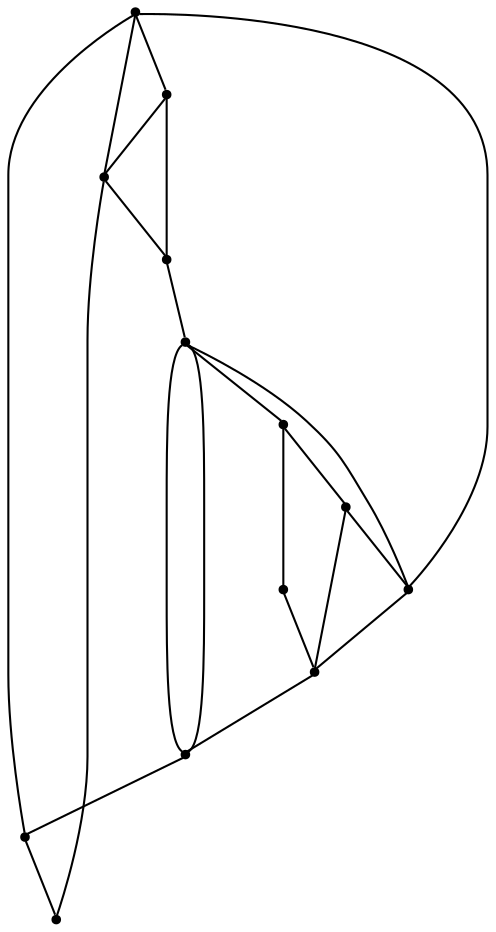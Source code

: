 graph {
  node [shape=point,comment="{\"directed\":false,\"doi\":\"10.1007/978-3-642-00219-9_13\",\"figure\":\"1\"}"]

  v0 [pos="1314.064644747002,780.5926596190266"]
  v1 [pos="1141.0936742383378,958.0822232546503"]
  v2 [pos="1233.9843170166014,684.6535834323553"]
  v3 [pos="1472.6207685721936,786.9893499414402"]
  v4 [pos="1390.9405962921853,905.3156974312305"]
  v5 [pos="1402.1509819563043,718.2324975429434"]
  v6 [pos="1256.4071879897006,956.4829446717017"]
  v7 [pos="1272.4232789860214,879.7328370278809"]
  v8 [pos="1173.1244564677393,801.3793803110542"]
  v9 [pos="1094.64732423531,708.6373348565088"]
  v10 [pos="1007.3115676465885,927.0875615188844"]
  v11 [pos="1115.466999710438,854.1485349926356"]
  v12 [pos="1000.1541858406954,806.1769616542716"]

  v12 -- v9 [id="-4",pos="1000.1541858406954,806.1769616542716 1094.64732423531,708.6373348565088 1094.64732423531,708.6373348565088 1094.64732423531,708.6373348565088"]
  v10 -- v12 [id="-5",pos="1007.3115676465885,927.0875615188844 1000.1541858406954,806.1769616542716 1000.1541858406954,806.1769616542716 1000.1541858406954,806.1769616542716"]
  v10 -- v11 [id="-6",pos="1007.3115676465885,927.0875615188844 1115.466999710438,854.1485349926356 1115.466999710438,854.1485349926356 1115.466999710438,854.1485349926356"]
  v9 -- v2 [id="-7",pos="1094.64732423531,708.6373348565088 1233.9843170166014,684.6535834323553 1233.9843170166014,684.6535834323553 1233.9843170166014,684.6535834323553"]
  v11 -- v8 [id="-8",pos="1115.466999710438,854.1485349926356 1173.1244564677393,801.3793803110542 1173.1244564677393,801.3793803110542 1173.1244564677393,801.3793803110542"]
  v11 -- v9 [id="-9",pos="1115.466999710438,854.1485349926356 1094.64732423531,708.6373348565088 1094.64732423531,708.6373348565088 1094.64732423531,708.6373348565088"]
  v1 -- v8 [id="-10",pos="1141.0936742383378,958.0822232546503 1173.1244564677393,801.3793803110542 1173.1244564677393,801.3793803110542 1173.1244564677393,801.3793803110542"]
  v1 -- v10 [id="-11",pos="1141.0936742383378,958.0822232546503 1007.3115676465885,927.0875615188844 1007.3115676465885,927.0875615188844 1007.3115676465885,927.0875615188844"]
  v8 -- v9 [id="-12",pos="1173.1244564677393,801.3793803110542 1094.64732423531,708.6373348565088 1094.64732423531,708.6373348565088 1094.64732423531,708.6373348565088"]
  v8 -- v0 [id="-13",pos="1173.1244564677393,801.3793803110542 1314.064644747002,780.5926596190266 1314.064644747002,780.5926596190266 1314.064644747002,780.5926596190266"]
  v2 -- v5 [id="-14",pos="1233.9843170166014,684.6535834323553 1402.1509819563043,718.2324975429434 1402.1509819563043,718.2324975429434 1402.1509819563043,718.2324975429434"]
  v6 -- v1 [id="-15",pos="1256.4071879897006,956.4829446717017 1141.0936742383378,958.0822232546503 1141.0936742383378,958.0822232546503 1141.0936742383378,958.0822232546503"]
  v7 -- v6 [id="-16",pos="1272.4232789860214,879.7328370278809 1256.4071879897006,956.4829446717017 1256.4071879897006,956.4829446717017 1256.4071879897006,956.4829446717017"]
  v7 -- v4 [id="-17",pos="1272.4232789860214,879.7328370278809 1390.9405962921853,905.3156974312305 1390.9405962921853,905.3156974312305 1390.9405962921853,905.3156974312305"]
  v0 -- v7 [id="-18",pos="1314.064644747002,780.5926596190266 1272.4232789860214,879.7328370278809 1272.4232789860214,879.7328370278809 1272.4232789860214,879.7328370278809"]
  v0 -- v5 [id="-19",pos="1314.064644747002,780.5926596190266 1402.1509819563043,718.2324975429434 1402.1509819563043,718.2324975429434 1402.1509819563043,718.2324975429434"]
  v0 -- v4 [id="-20",pos="1314.064644747002,780.5926596190266 1390.9405962921853,905.3156974312305 1390.9405962921853,905.3156974312305 1390.9405962921853,905.3156974312305"]
  v4 -- v6 [id="-21",pos="1390.9405962921853,905.3156974312305 1256.4071879897006,956.4829446717017 1256.4071879897006,956.4829446717017 1256.4071879897006,956.4829446717017"]
  v5 -- v3 [id="-22",pos="1402.1509819563043,718.2324975429434 1472.6207685721936,786.9893499414402 1472.6207685721936,786.9893499414402 1472.6207685721936,786.9893499414402"]
  v3 -- v4 [id="-23",pos="1472.6207685721936,786.9893499414402 1390.9405962921853,905.3156974312305 1390.9405962921853,905.3156974312305 1390.9405962921853,905.3156974312305"]
  v1 -- v2 [id="-27",pos="1141.0936742383378,958.0822232546503 864.0300102411314,1054.0212146394456 847.9972493371298,580.1655453057276 1233.9843170166014,684.6535834323553"]
  v1 -- v2 [id="-28",pos="1141.0936742383378,958.0822232546503 1511.5615668718203,1303.5661692514839 1704.9345319880995,491.55021355191 1233.9843170166014,684.6535834323553"]
}
